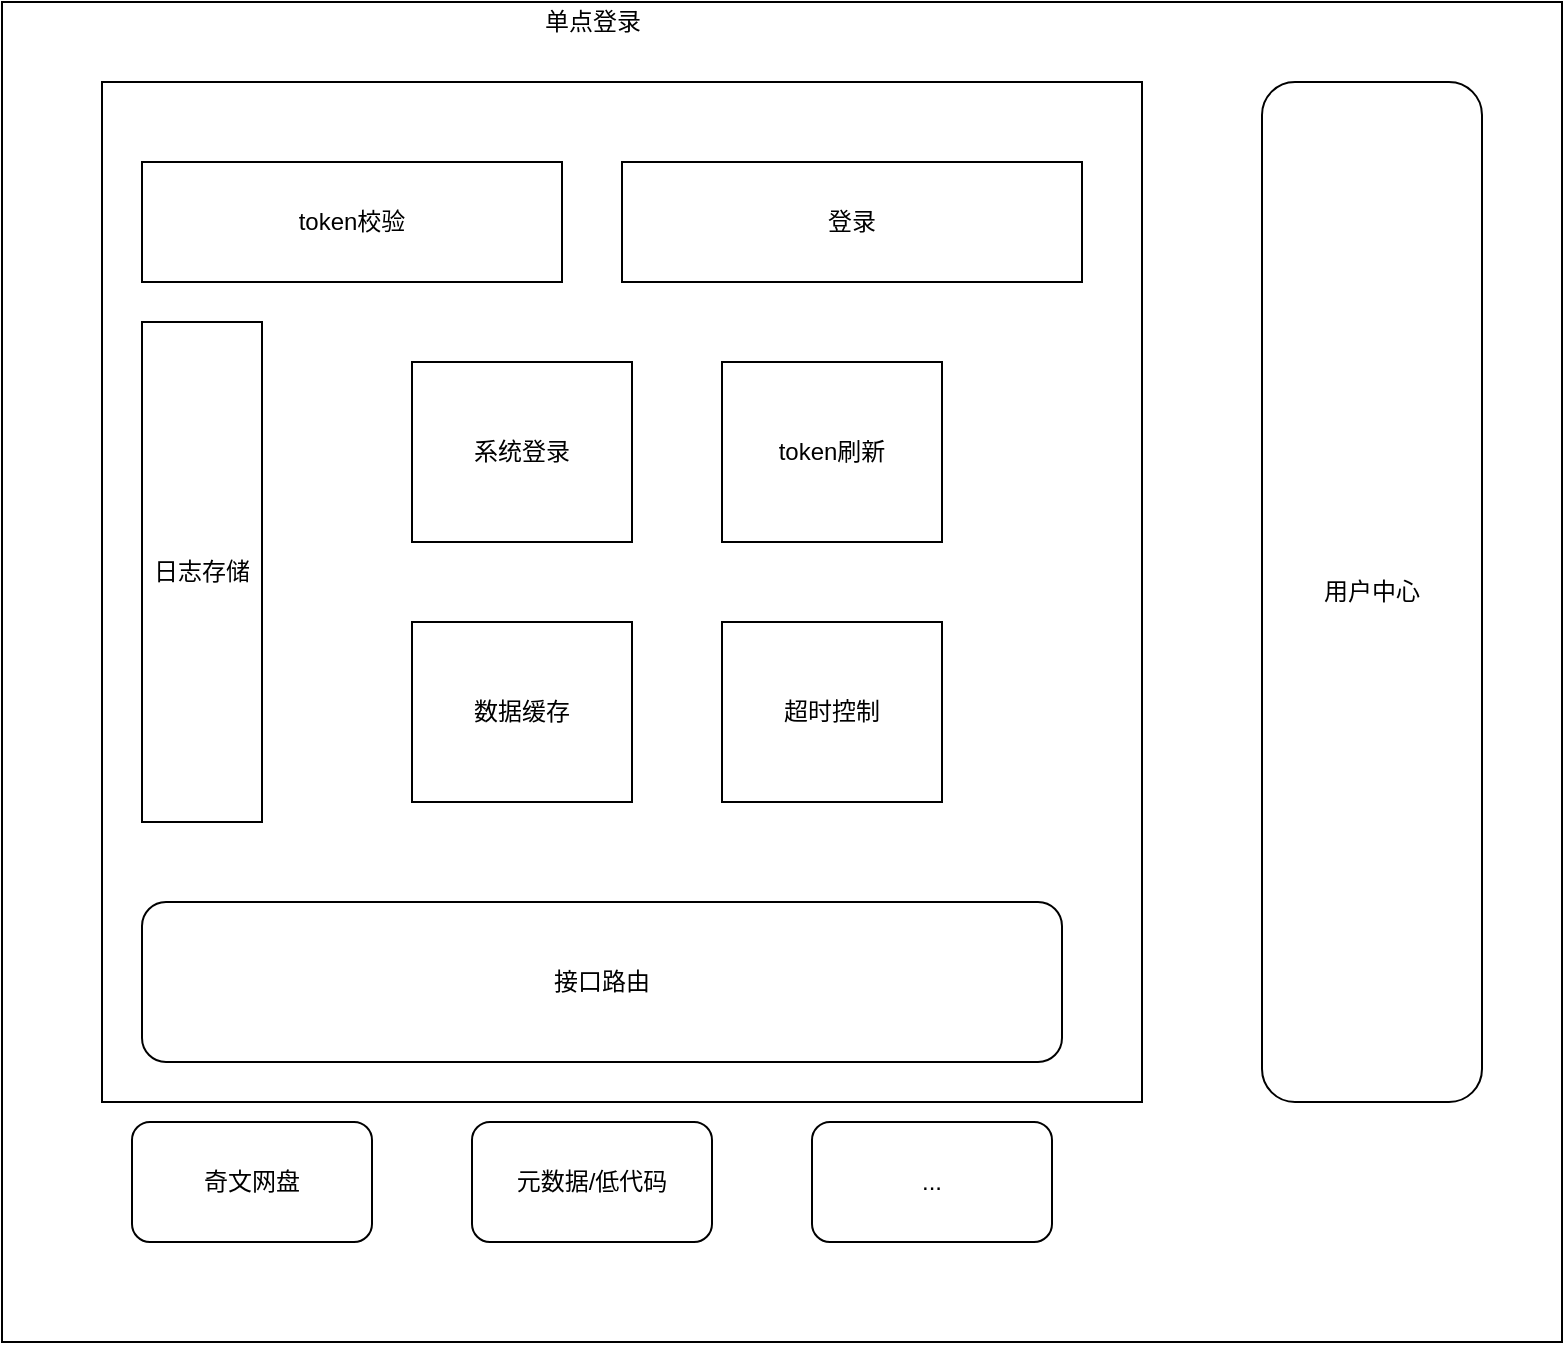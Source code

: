 <mxfile version="16.5.6" type="github">
  <diagram id="xu8OgxEy0sLtZg1urSaU" name="Page-1">
    <mxGraphModel dx="1422" dy="739" grid="1" gridSize="10" guides="1" tooltips="1" connect="1" arrows="1" fold="1" page="1" pageScale="1" pageWidth="827" pageHeight="1169" math="0" shadow="0">
      <root>
        <mxCell id="0" />
        <mxCell id="1" parent="0" />
        <mxCell id="x8e_7CsHKKcft1ELe4x7-1" value="单点登录" style="text;html=1;align=center;verticalAlign=middle;resizable=0;points=[];autosize=1;strokeColor=none;" vertex="1" name="文本" parent="1">
          <mxGeometry x="270" y="40" width="70" height="20" as="geometry" />
        </mxCell>
        <mxCell id="x8e_7CsHKKcft1ELe4x7-2" value="" style="rounded=0;whiteSpace=wrap;html=1;" vertex="1" parent="1">
          <mxGeometry x="60" y="80" width="520" height="510" as="geometry" />
        </mxCell>
        <mxCell id="x8e_7CsHKKcft1ELe4x7-3" value="接口路由" style="rounded=1;whiteSpace=wrap;html=1;" vertex="1" parent="1">
          <mxGeometry x="80" y="490" width="460" height="80" as="geometry" />
        </mxCell>
        <mxCell id="x8e_7CsHKKcft1ELe4x7-4" value="token校验" style="rounded=0;whiteSpace=wrap;html=1;" vertex="1" parent="1">
          <mxGeometry x="80" y="120" width="210" height="60" as="geometry" />
        </mxCell>
        <mxCell id="x8e_7CsHKKcft1ELe4x7-5" value="登录" style="rounded=0;whiteSpace=wrap;html=1;" vertex="1" parent="1">
          <mxGeometry x="320" y="120" width="230" height="60" as="geometry" />
        </mxCell>
        <mxCell id="x8e_7CsHKKcft1ELe4x7-6" value="用户中心" style="rounded=1;whiteSpace=wrap;html=1;" vertex="1" parent="1">
          <mxGeometry x="640" y="80" width="110" height="510" as="geometry" />
        </mxCell>
        <mxCell id="x8e_7CsHKKcft1ELe4x7-7" value="数据缓存" style="rounded=0;whiteSpace=wrap;html=1;" vertex="1" parent="1">
          <mxGeometry x="215" y="350" width="110" height="90" as="geometry" />
        </mxCell>
        <mxCell id="x8e_7CsHKKcft1ELe4x7-8" value="日志存储" style="rounded=0;whiteSpace=wrap;html=1;" vertex="1" parent="1">
          <mxGeometry x="80" y="200" width="60" height="250" as="geometry" />
        </mxCell>
        <mxCell id="x8e_7CsHKKcft1ELe4x7-9" value="系统登录" style="rounded=0;whiteSpace=wrap;html=1;" vertex="1" parent="1">
          <mxGeometry x="215" y="220" width="110" height="90" as="geometry" />
        </mxCell>
        <mxCell id="x8e_7CsHKKcft1ELe4x7-10" value="超时控制" style="rounded=0;whiteSpace=wrap;html=1;" vertex="1" parent="1">
          <mxGeometry x="370" y="350" width="110" height="90" as="geometry" />
        </mxCell>
        <mxCell id="x8e_7CsHKKcft1ELe4x7-11" value="token刷新" style="rounded=0;whiteSpace=wrap;html=1;" vertex="1" parent="1">
          <mxGeometry x="370" y="220" width="110" height="90" as="geometry" />
        </mxCell>
        <mxCell id="x8e_7CsHKKcft1ELe4x7-12" value="奇文网盘" style="rounded=1;whiteSpace=wrap;html=1;" vertex="1" parent="1">
          <mxGeometry x="75" y="600" width="120" height="60" as="geometry" />
        </mxCell>
        <mxCell id="x8e_7CsHKKcft1ELe4x7-13" value="元数据/低代码" style="rounded=1;whiteSpace=wrap;html=1;" vertex="1" parent="1">
          <mxGeometry x="245" y="600" width="120" height="60" as="geometry" />
        </mxCell>
        <mxCell id="x8e_7CsHKKcft1ELe4x7-14" value="..." style="rounded=1;whiteSpace=wrap;html=1;" vertex="1" parent="1">
          <mxGeometry x="415" y="600" width="120" height="60" as="geometry" />
        </mxCell>
        <mxCell id="x8e_7CsHKKcft1ELe4x7-15" value="" style="rounded=0;whiteSpace=wrap;html=1;fillColor=none;" vertex="1" parent="1">
          <mxGeometry x="10" y="40" width="780" height="670" as="geometry" />
        </mxCell>
      </root>
    </mxGraphModel>
  </diagram>
</mxfile>

